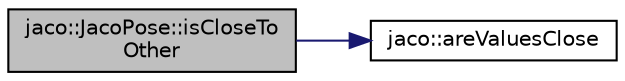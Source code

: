 digraph "jaco::JacoPose::isCloseToOther"
{
  edge [fontname="Helvetica",fontsize="10",labelfontname="Helvetica",labelfontsize="10"];
  node [fontname="Helvetica",fontsize="10",shape=record];
  rankdir="LR";
  Node1 [label="jaco::JacoPose::isCloseTo\lOther",height=0.2,width=0.4,color="black", fillcolor="grey75", style="filled", fontcolor="black"];
  Node1 -> Node2 [color="midnightblue",fontsize="10",style="solid"];
  Node2 [label="jaco::areValuesClose",height=0.2,width=0.4,color="black", fillcolor="white", style="filled",URL="$namespacejaco.html#a09e679eeb93252a2cf092b064e724125"];
}
